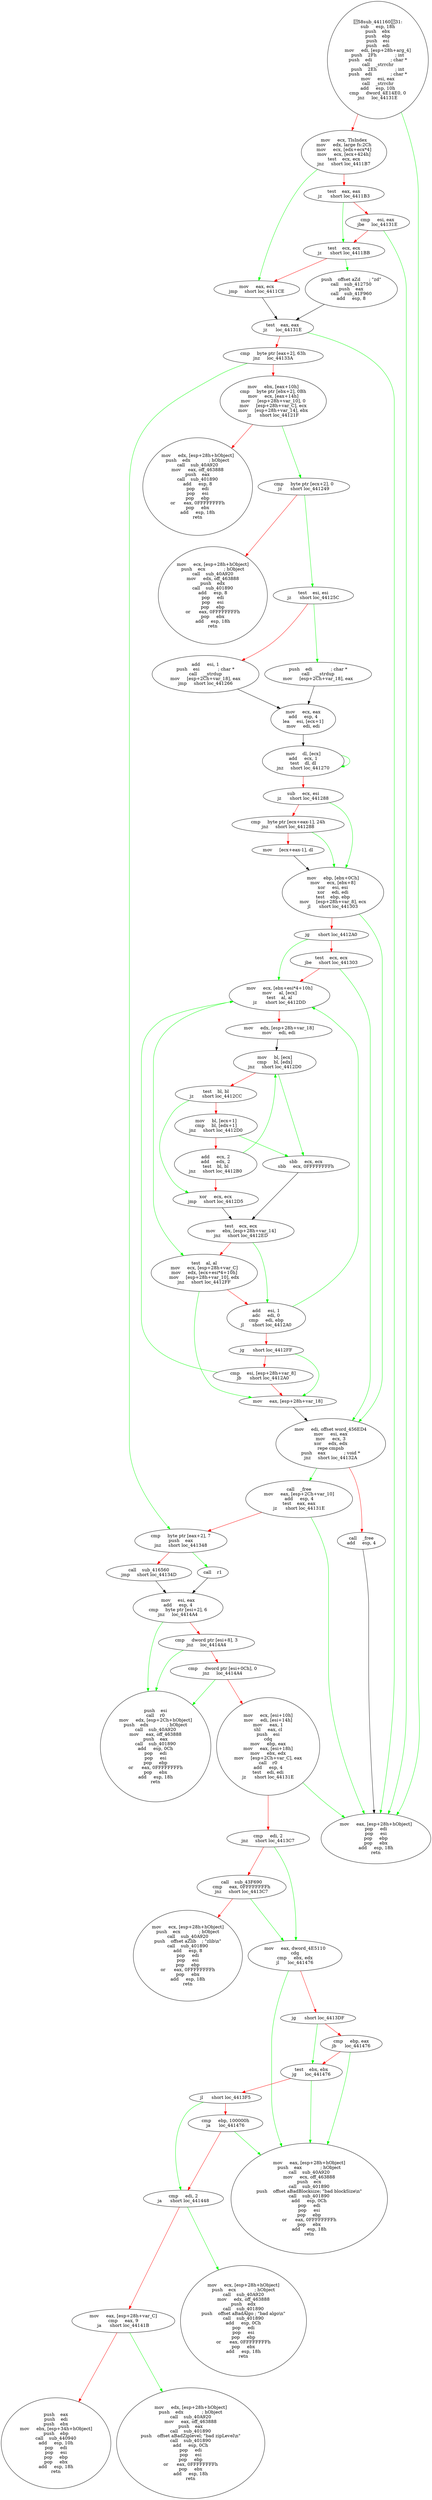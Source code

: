 digraph G{
Node0 [label = "58sub_44116031:
sub     esp, 18h
push    ebx
push    ebp
push    esi
push    edi
mov     edi, [esp+28h+arg_4]
push    2Fh             ; int
push    edi             ; char *
call    _strrchr
push    2Eh             ; int
push    edi             ; char *
mov     esi, eax
call    _strrchr
add     esp, 10h
cmp     dword_4E14E0, 0
jnz     loc_44131E"]
Node1 [label = "mov     ecx, TlsIndex
mov     edx, large fs:2Ch
mov     ecx, [edx+ecx*4]
mov     ecx, [ecx+424h]
test    ecx, ecx
jnz     short loc_4411B7"]
Node2 [label = "test    eax, eax
jz      short loc_4411B3"]
Node3 [label = "cmp     esi, eax
jbe     loc_44131E"]
Node4 [label = "test    ecx, ecx
jz      short loc_4411BB"]
Node5 [label = "mov     eax, ecx
jmp     short loc_4411CE"]
Node6 [label = "push    offset aZd      ; \"zd\"
call    sub_412750
push    eax
call    sub_41F960
add     esp, 8"]
Node7 [label = "test    eax, eax
jz      loc_44131E"]
Node8 [label = "cmp     byte ptr [eax+2], 63h
jnz     loc_44133A"]
Node9 [label = "mov     ebx, [eax+10h]
cmp     byte ptr [ebx+2], 0Bh
mov     ecx, [eax+14h]
mov     [esp+28h+var_10], 0
mov     [esp+28h+var_C], ecx
mov     [esp+28h+var_14], ebx
jz      short loc_44121F"]
Node10 [label = "mov     edx, [esp+28h+hObject]
push    edx             ; hObject
call    sub_40A920
mov     eax, off_463888
push    eax
call    sub_401890
add     esp, 8
pop     edi
pop     esi
pop     ebp
or      eax, 0FFFFFFFFh
pop     ebx
add     esp, 18h
retn"]
Node11 [label = "cmp     byte ptr [ecx+2], 0
jz      short loc_441249"]
Node12 [label = "mov     ecx, [esp+28h+hObject]
push    ecx             ; hObject
call    sub_40A920
mov     edx, off_463888
push    edx
call    sub_401890
add     esp, 8
pop     edi
pop     esi
pop     ebp
or      eax, 0FFFFFFFFh
pop     ebx
add     esp, 18h
retn"]
Node13 [label = "test    esi, esi
jz      short loc_44125C"]
Node14 [label = "add     esi, 1
push    esi             ; char *
call    __strdup
mov     [esp+2Ch+var_18], eax
jmp     short loc_441266"]
Node15 [label = "push    edi             ; char *
call    __strdup
mov     [esp+2Ch+var_18], eax"]
Node16 [label = "mov     ecx, eax
add     esp, 4
lea     esi, [ecx+1]
mov     edi, edi"]
Node17 [label = "mov     dl, [ecx]
add     ecx, 1
test    dl, dl
jnz     short loc_441270"]
Node18 [label = "sub     ecx, esi
jz      short loc_441288"]
Node19 [label = "cmp     byte ptr [ecx+eax-1], 24h
jnz     short loc_441288"]
Node20 [label = "mov     [ecx+eax-1], dl"]
Node21 [label = "mov     ebp, [ebx+0Ch]
mov     ecx, [ebx+8]
xor     esi, esi
xor     edi, edi
test    ebp, ebp
mov     [esp+28h+var_8], ecx
jl      short loc_441303"]
Node22 [label = "jg      short loc_4412A0"]
Node23 [label = "test    ecx, ecx
jbe     short loc_441303"]
Node24 [label = "mov     ecx, [ebx+esi*4+10h]
mov     al, [ecx]
test    al, al
jz      short loc_4412DD"]
Node25 [label = "mov     edx, [esp+28h+var_18]
mov     edi, edi"]
Node26 [label = "mov     bl, [ecx]
cmp     bl, [edx]
jnz     short loc_4412D0"]
Node27 [label = "test    bl, bl
jz      short loc_4412CC"]
Node28 [label = "mov     bl, [ecx+1]
cmp     bl, [edx+1]
jnz     short loc_4412D0"]
Node29 [label = "add     ecx, 2
add     edx, 2
test    bl, bl
jnz     short loc_4412B0"]
Node30 [label = "xor     ecx, ecx
jmp     short loc_4412D5"]
Node31 [label = "sbb     ecx, ecx
sbb     ecx, 0FFFFFFFFh"]
Node32 [label = "test    ecx, ecx
mov     ebx, [esp+28h+var_14]
jnz     short loc_4412ED"]
Node33 [label = "test    al, al
mov     ecx, [esp+28h+var_C]
mov     edx, [ecx+esi*4+10h]
mov     [esp+28h+var_10], edx
jnz     short loc_4412FF"]
Node34 [label = "add     esi, 1
adc     edi, 0
cmp     edi, ebp
jl      short loc_4412A0"]
Node35 [label = "jg      short loc_4412FF"]
Node36 [label = "cmp     esi, [esp+28h+var_8]
jb      short loc_4412A0"]
Node37 [label = "mov     eax, [esp+28h+var_18]"]
Node38 [label = "mov     edi, offset word_456ED4
mov     esi, eax
mov     ecx, 3
xor     edx, edx
repe cmpsb
push    eax             ; void *
jnz     short loc_44132A"]
Node39 [label = "call    _free
add     esp, 4"]
Node40 [label = "mov     eax, [esp+28h+hObject]
pop     edi
pop     esi
pop     ebp
pop     ebx
add     esp, 18h
retn"]
Node41 [label = "call    _free
mov     eax, [esp+2Ch+var_10]
add     esp, 4
test    eax, eax
jz      short loc_44131E"]
Node42 [label = "cmp     byte ptr [eax+2], 7
push    eax
jnz     short loc_441348"]
Node43 [label = "call    sub_416560
jmp     short loc_44134D"]
Node44 [label = "call    r1"]
Node45 [label = "mov     esi, eax
add     esp, 4
cmp     byte ptr [esi+2], 6
jnz     loc_4414A4"]
Node46 [label = "cmp     dword ptr [esi+8], 3
jnz     loc_4414A4"]
Node47 [label = "cmp     dword ptr [esi+0Ch], 0
jnz     loc_4414A4"]
Node48 [label = "mov     ecx, [esi+10h]
mov     edi, [esi+14h]
mov     eax, 1
shl     eax, cl
push    esi
cdq
mov     ebp, eax
mov     eax, [esi+18h]
mov     ebx, edx
mov     [esp+2Ch+var_C], eax
call    r0
add     esp, 4
test    edi, edi
jz      short loc_44131E"]
Node49 [label = "cmp     edi, 2
jnz     short loc_4413C7"]
Node50 [label = "call    sub_43F690
cmp     eax, 0FFFFFFFFh
jnz     short loc_4413C7"]
Node51 [label = "mov     ecx, [esp+28h+hObject]
push    ecx             ; hObject
call    sub_40A920
push    offset aZlib    ; \"zlib\\n\"
call    sub_401890
add     esp, 8
pop     edi
pop     esi
pop     ebp
or      eax, 0FFFFFFFFh
pop     ebx
add     esp, 18h
retn"]
Node52 [label = "mov     eax, dword_4E5110
cdq
cmp     ebx, edx
jl      loc_441476"]
Node53 [label = "jg      short loc_4413DF"]
Node54 [label = "cmp     ebp, eax
jb      loc_441476"]
Node55 [label = "test    ebx, ebx
jg      loc_441476"]
Node56 [label = "jl      short loc_4413F5"]
Node57 [label = "cmp     ebp, 100000h
ja      loc_441476"]
Node58 [label = "cmp     edi, 2
ja      short loc_441448"]
Node59 [label = "mov     eax, [esp+28h+var_C]
cmp     eax, 9
ja      short loc_44141B"]
Node60 [label = "push    eax
push    edi
push    ebx
mov     ebx, [esp+34h+hObject]
push    ebp
call    sub_440940
add     esp, 10h
pop     edi
pop     esi
pop     ebp
pop     ebx
add     esp, 18h
retn"]
Node61 [label = "mov     edx, [esp+28h+hObject]
push    edx             ; hObject
call    sub_40A920
mov     eax, off_463888
push    eax
call    sub_401890
push    offset aBadZiplevel; \"bad zipLevel\\n\"
call    sub_401890
add     esp, 0Ch
pop     edi
pop     esi
pop     ebp
or      eax, 0FFFFFFFFh
pop     ebx
add     esp, 18h
retn"]
Node62 [label = "mov     ecx, [esp+28h+hObject]
push    ecx             ; hObject
call    sub_40A920
mov     edx, off_463888
push    edx
call    sub_401890
push    offset aBadAlgo ; \"bad algo\\n\"
call    sub_401890
add     esp, 0Ch
pop     edi
pop     esi
pop     ebp
or      eax, 0FFFFFFFFh
pop     ebx
add     esp, 18h
retn"]
Node63 [label = "mov     eax, [esp+28h+hObject]
push    eax             ; hObject
call    sub_40A920
mov     ecx, off_463888
push    ecx
call    sub_401890
push    offset aBadBlocksize; \"bad blockSize\\n\"
call    sub_401890
add     esp, 0Ch
pop     edi
pop     esi
pop     ebp
or      eax, 0FFFFFFFFh
pop     ebx
add     esp, 18h
retn"]
Node64 [label = "push    esi
call    r0
mov     edx, [esp+2Ch+hObject]
push    edx             ; hObject
call    sub_40A920
mov     eax, off_463888
push    eax
call    sub_401890
add     esp, 0Ch
pop     edi
pop     esi
pop     ebp
or      eax, 0FFFFFFFFh
pop     ebx
add     esp, 18h
retn"]
Node0 -> Node1 [color = "red"]
Node0 -> Node40 [color = "green"]
Node1 -> Node2 [color = "red"]
Node1 -> Node5 [color = "green"]
Node2 -> Node3 [color = "red"]
Node2 -> Node4 [color = "green"]
Node3 -> Node4 [color = "red"]
Node3 -> Node40 [color = "green"]
Node4 -> Node5 [color = "red"]
Node4 -> Node6 [color = "green"]
Node5 -> Node7 [color = "black"]
Node6 -> Node7 [color = "black"]
Node7 -> Node8 [color = "red"]
Node7 -> Node40 [color = "green"]
Node8 -> Node9 [color = "red"]
Node8 -> Node42 [color = "green"]
Node9 -> Node10 [color = "red"]
Node9 -> Node11 [color = "green"]
Node11 -> Node12 [color = "red"]
Node11 -> Node13 [color = "green"]
Node13 -> Node14 [color = "red"]
Node13 -> Node15 [color = "green"]
Node14 -> Node16 [color = "black"]
Node15 -> Node16 [color = "black"]
Node16 -> Node17 [color = "black"]
Node17 -> Node18 [color = "red"]
Node17 -> Node17 [color = "green"]
Node18 -> Node19 [color = "red"]
Node18 -> Node21 [color = "green"]
Node19 -> Node20 [color = "red"]
Node19 -> Node21 [color = "green"]
Node20 -> Node21 [color = "black"]
Node21 -> Node22 [color = "red"]
Node21 -> Node38 [color = "green"]
Node22 -> Node23 [color = "red"]
Node22 -> Node24 [color = "green"]
Node23 -> Node24 [color = "red"]
Node23 -> Node38 [color = "green"]
Node24 -> Node25 [color = "red"]
Node24 -> Node33 [color = "green"]
Node25 -> Node26 [color = "black"]
Node26 -> Node27 [color = "red"]
Node26 -> Node31 [color = "green"]
Node27 -> Node28 [color = "red"]
Node27 -> Node30 [color = "green"]
Node28 -> Node29 [color = "red"]
Node28 -> Node31 [color = "green"]
Node29 -> Node26 [color = "green"]
Node29 -> Node30 [color = "red"]
Node30 -> Node32 [color = "black"]
Node31 -> Node32 [color = "black"]
Node32 -> Node33 [color = "red"]
Node32 -> Node34 [color = "green"]
Node33 -> Node34 [color = "red"]
Node33 -> Node37 [color = "green"]
Node34 -> Node24 [color = "green"]
Node34 -> Node35 [color = "red"]
Node35 -> Node36 [color = "red"]
Node35 -> Node37 [color = "green"]
Node36 -> Node24 [color = "green"]
Node36 -> Node37 [color = "red"]
Node37 -> Node38 [color = "black"]
Node38 -> Node39 [color = "red"]
Node38 -> Node41 [color = "green"]
Node39 -> Node40 [color = "black"]
Node41 -> Node40 [color = "green"]
Node41 -> Node42 [color = "red"]
Node42 -> Node43 [color = "red"]
Node42 -> Node44 [color = "green"]
Node43 -> Node45 [color = "black"]
Node44 -> Node45 [color = "black"]
Node45 -> Node46 [color = "red"]
Node45 -> Node64 [color = "green"]
Node46 -> Node47 [color = "red"]
Node46 -> Node64 [color = "green"]
Node47 -> Node48 [color = "red"]
Node47 -> Node64 [color = "green"]
Node48 -> Node40 [color = "green"]
Node48 -> Node49 [color = "red"]
Node49 -> Node50 [color = "red"]
Node49 -> Node52 [color = "green"]
Node50 -> Node51 [color = "red"]
Node50 -> Node52 [color = "green"]
Node52 -> Node53 [color = "red"]
Node52 -> Node63 [color = "green"]
Node53 -> Node54 [color = "red"]
Node53 -> Node55 [color = "green"]
Node54 -> Node55 [color = "red"]
Node54 -> Node63 [color = "green"]
Node55 -> Node56 [color = "red"]
Node55 -> Node63 [color = "green"]
Node56 -> Node57 [color = "red"]
Node56 -> Node58 [color = "green"]
Node57 -> Node58 [color = "red"]
Node57 -> Node63 [color = "green"]
Node58 -> Node59 [color = "red"]
Node58 -> Node62 [color = "green"]
Node59 -> Node60 [color = "red"]
Node59 -> Node61 [color = "green"]
}